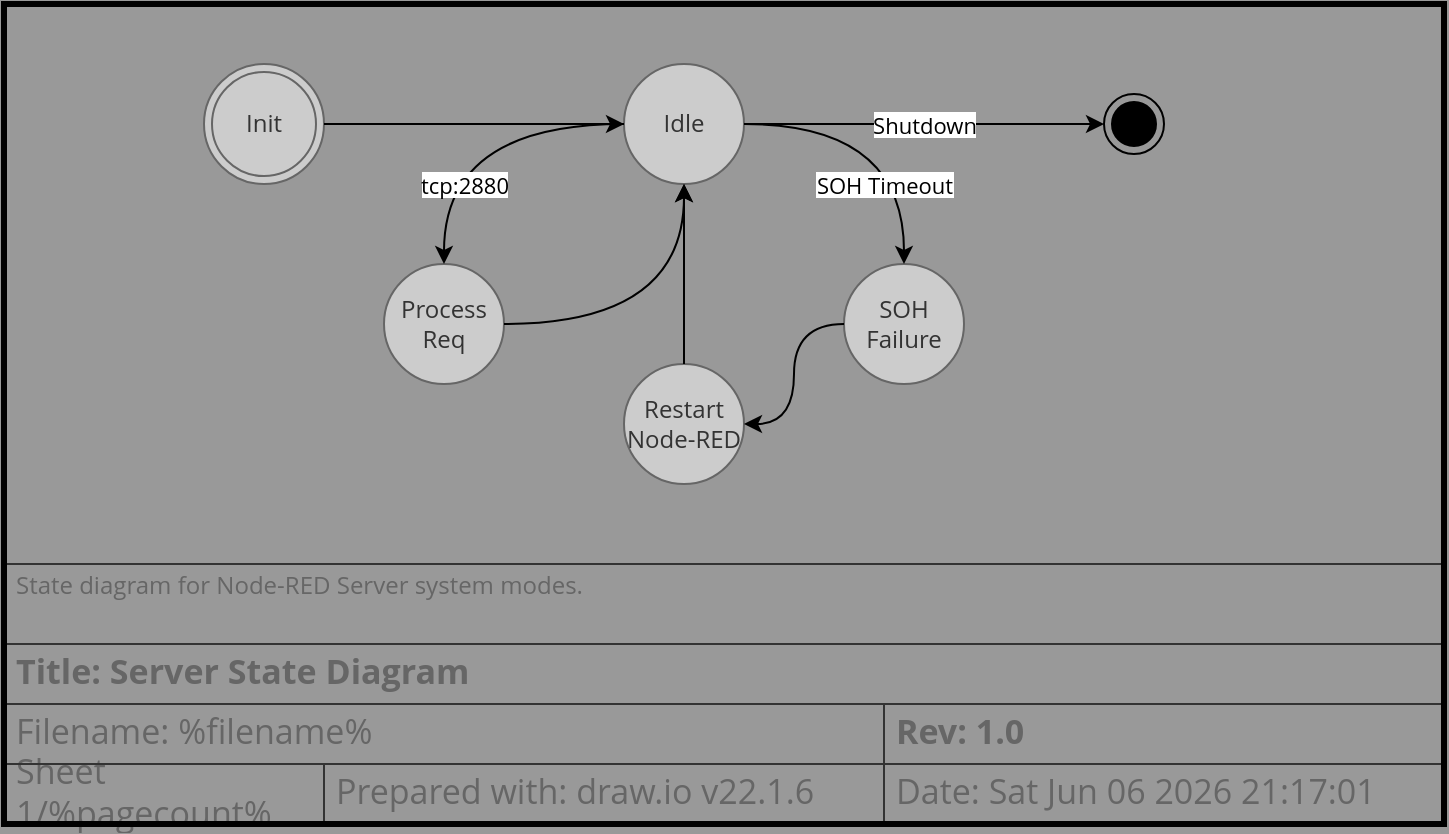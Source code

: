 <mxfile version="22.1.16" type="device">
  <diagram name="Server State Diagram" id="fo18u6Ch1KVScq3Fo-Wy">
    <mxGraphModel dx="1106" dy="1219" grid="1" gridSize="10" guides="1" tooltips="1" connect="1" arrows="1" fold="1" page="1" pageScale="1" pageWidth="800" pageHeight="350" background="#999999" math="0" shadow="0">
      <root>
        <object label="" description="State diagram for Node-RED Server system modes." rev="1.0" id="0">
          <mxCell />
        </object>
        <object label="Title Block" id="1">
          <mxCell style="locked=1;" parent="0" />
        </object>
        <mxCell id="h7L3MlKvrl_dhOmhB3lf-10" value="Prepared with: draw.io v22.1.6" style="strokeWidth=1;shadow=0;dashed=0;align=center;html=1;shape=mxgraph.mockup.text.textBox;fontColor=#666666;align=left;fontSize=17;spacingLeft=4;spacingTop=-3;whiteSpace=wrap;strokeColor=#333333;mainText=;fillColor=none;fontFamily=Open Sans;movable=1;resizable=1;rotatable=1;deletable=1;editable=1;locked=0;connectable=1;" parent="1" vertex="1">
          <mxGeometry x="220" y="300" width="280" height="30" as="geometry" />
        </mxCell>
        <object label="&lt;div align=&quot;left&quot;&gt;Sheet %pagenumber%/%pagecount%&lt;/div&gt;" placeholders="1" id="h7L3MlKvrl_dhOmhB3lf-12">
          <mxCell style="strokeWidth=1;shadow=0;dashed=0;align=left;html=1;shape=mxgraph.mockup.text.textBox;fontColor=#666666;align=left;fontSize=17;spacingLeft=4;spacingTop=-3;whiteSpace=wrap;strokeColor=#333333;mainText=;fillColor=none;fontFamily=Open Sans;movable=1;resizable=1;rotatable=1;deletable=1;editable=1;locked=0;connectable=1;" parent="1" vertex="1">
            <mxGeometry x="60" y="300" width="160" height="30" as="geometry" />
          </mxCell>
        </object>
        <object label="Date: &lt;font style=&quot;font-size: 17px;&quot;&gt;%date{ddd mmm dd yyyy HH:MM:ss}%&lt;/font&gt;" placeholders="1" id="h7L3MlKvrl_dhOmhB3lf-13">
          <mxCell style="strokeWidth=1;shadow=0;dashed=0;align=center;html=1;shape=mxgraph.mockup.text.textBox;fontColor=#666666;align=left;fontSize=17;spacingLeft=4;spacingTop=-3;whiteSpace=wrap;strokeColor=#333333;mainText=;fillColor=none;fontFamily=Open Sans;movable=1;resizable=1;rotatable=1;deletable=1;editable=1;locked=0;connectable=1;" parent="1" vertex="1">
            <mxGeometry x="500" y="300" width="280" height="30" as="geometry" />
          </mxCell>
        </object>
        <object label="&lt;b&gt;Title: %page%&lt;/b&gt;" placeholders="1" id="h7L3MlKvrl_dhOmhB3lf-14">
          <mxCell style="strokeWidth=1;shadow=0;dashed=0;align=center;html=1;shape=mxgraph.mockup.text.textBox;fontColor=#666666;align=left;fontSize=17;spacingLeft=4;spacingTop=-3;whiteSpace=wrap;strokeColor=#333333;mainText=;fillColor=none;fontFamily=Open Sans;movable=1;resizable=1;rotatable=1;deletable=1;editable=1;locked=0;connectable=1;" parent="1" vertex="1">
            <mxGeometry x="60" y="240" width="720" height="30" as="geometry" />
          </mxCell>
        </object>
        <object label="Filename: %filename%" placeholders="1" id="h7L3MlKvrl_dhOmhB3lf-15">
          <mxCell style="strokeWidth=1;shadow=0;dashed=0;align=center;html=1;shape=mxgraph.mockup.text.textBox;fontColor=#666666;align=left;fontSize=17;spacingLeft=4;spacingTop=-3;whiteSpace=wrap;strokeColor=#333333;mainText=;fillColor=none;fontFamily=Open Sans;movable=1;resizable=1;rotatable=1;deletable=1;editable=1;locked=0;connectable=1;" parent="1" vertex="1">
            <mxGeometry x="60" y="270" width="440" height="30" as="geometry" />
          </mxCell>
        </object>
        <object label="&lt;div align=&quot;left&quot;&gt;%description%&lt;/div&gt;" placeholders="1" id="h7L3MlKvrl_dhOmhB3lf-16">
          <mxCell style="strokeWidth=1;shadow=0;dashed=0;html=1;shape=mxgraph.mockup.text.textBox;fontColor=#666666;align=left;verticalAlign=top;fontSize=12;spacingLeft=4;spacingTop=-3;whiteSpace=wrap;strokeColor=#333333;mainText=;fillColor=none;fontFamily=Open Sans;movable=1;resizable=1;rotatable=1;deletable=1;editable=1;locked=0;connectable=1;" parent="1" vertex="1">
            <mxGeometry x="60" y="200" width="720" height="40" as="geometry" />
          </mxCell>
        </object>
        <object label="&lt;b&gt;Rev: %rev%&lt;br&gt;&lt;/b&gt;" placeholders="1" id="EyKvBmyPNv_MzgSUc5b6-1">
          <mxCell style="strokeWidth=1;shadow=0;dashed=0;align=center;html=1;shape=mxgraph.mockup.text.textBox;fontColor=#666666;align=left;fontSize=17;spacingLeft=4;spacingTop=-3;whiteSpace=wrap;strokeColor=#333333;mainText=;fillColor=none;fontFamily=Open Sans;movable=1;resizable=1;rotatable=1;deletable=1;editable=1;locked=0;connectable=1;" parent="1" vertex="1">
            <mxGeometry x="500" y="270" width="280" height="30" as="geometry" />
          </mxCell>
        </object>
        <object label="Drawing Frame" id="2jkEU8j2_UPUL1MGRyPS-1">
          <mxCell style="locked=1;" parent="0" />
        </object>
        <mxCell id="2jkEU8j2_UPUL1MGRyPS-2" value="" style="rounded=0;whiteSpace=wrap;html=1;fillColor=none;strokeWidth=3;movable=1;resizable=1;rotatable=1;deletable=1;editable=1;locked=0;connectable=1;" parent="2jkEU8j2_UPUL1MGRyPS-1" vertex="1">
          <mxGeometry x="60" y="-80" width="720" height="410" as="geometry" />
        </mxCell>
        <object label="Document" id="NbdiYjX3MhI7OpqD2NvG-1">
          <mxCell parent="0" />
        </object>
        <mxCell id="hTzr3CFl4ioeJvV2ZkVr-29" value="Shutdown" style="edgeStyle=orthogonalEdgeStyle;rounded=0;orthogonalLoop=1;jettySize=auto;html=1;curved=1;fontFamily=Open Sans;" parent="NbdiYjX3MhI7OpqD2NvG-1" source="4gLXoZRQk5t0NSfKE6RM-2" target="hTzr3CFl4ioeJvV2ZkVr-3" edge="1">
          <mxGeometry relative="1" as="geometry">
            <mxPoint x="370" y="115" as="sourcePoint" />
          </mxGeometry>
        </mxCell>
        <mxCell id="hTzr3CFl4ioeJvV2ZkVr-3" value="" style="ellipse;html=1;shape=endState;fillColor=strokeColor;verticalAlign=top;labelPosition=center;verticalLabelPosition=bottom;align=center;fontFamily=Open Sans;" parent="NbdiYjX3MhI7OpqD2NvG-1" vertex="1">
          <mxGeometry x="610" y="-35" width="30" height="30" as="geometry" />
        </mxCell>
        <mxCell id="hTzr3CFl4ioeJvV2ZkVr-4" value="Process&lt;br&gt;Req" style="shape=ellipse;html=1;dashed=0;whiteSpace=wrap;aspect=fixed;perimeter=ellipsePerimeter;fontFamily=Open Sans;fillColor=#CCCCCC;fontColor=#333333;strokeColor=#666666;" parent="NbdiYjX3MhI7OpqD2NvG-1" vertex="1">
          <mxGeometry x="250" y="50" width="60" height="60" as="geometry" />
        </mxCell>
        <mxCell id="4gLXoZRQk5t0NSfKE6RM-1" value="Init" style="ellipse;shape=doubleEllipse;html=1;dashed=0;whiteSpace=wrap;aspect=fixed;fontFamily=Open Sans;fillColor=#CCCCCC;fontColor=#333333;strokeColor=#666666;" vertex="1" parent="NbdiYjX3MhI7OpqD2NvG-1">
          <mxGeometry x="160" y="-50" width="60" height="60" as="geometry" />
        </mxCell>
        <mxCell id="4gLXoZRQk5t0NSfKE6RM-2" value="Idle" style="shape=ellipse;html=1;dashed=0;whiteSpace=wrap;aspect=fixed;perimeter=ellipsePerimeter;fontFamily=Open Sans;fillColor=#CCCCCC;fontColor=#333333;strokeColor=#666666;" vertex="1" parent="NbdiYjX3MhI7OpqD2NvG-1">
          <mxGeometry x="370" y="-50" width="60" height="60" as="geometry" />
        </mxCell>
        <mxCell id="4gLXoZRQk5t0NSfKE6RM-3" value="" style="edgeStyle=orthogonalEdgeStyle;rounded=0;orthogonalLoop=1;jettySize=auto;html=1;curved=1;fontFamily=Open Sans;" edge="1" parent="NbdiYjX3MhI7OpqD2NvG-1" source="4gLXoZRQk5t0NSfKE6RM-1" target="4gLXoZRQk5t0NSfKE6RM-2">
          <mxGeometry relative="1" as="geometry">
            <mxPoint x="680" y="115" as="sourcePoint" />
            <mxPoint x="770" y="155" as="targetPoint" />
          </mxGeometry>
        </mxCell>
        <mxCell id="4gLXoZRQk5t0NSfKE6RM-4" value="tcp:2880" style="edgeStyle=orthogonalEdgeStyle;rounded=0;orthogonalLoop=1;jettySize=auto;html=1;curved=1;fontFamily=Open Sans;" edge="1" parent="NbdiYjX3MhI7OpqD2NvG-1" source="4gLXoZRQk5t0NSfKE6RM-2" target="hTzr3CFl4ioeJvV2ZkVr-4">
          <mxGeometry x="0.5" y="10" relative="1" as="geometry">
            <mxPoint as="offset" />
            <mxPoint x="410" y="255" as="sourcePoint" />
            <mxPoint x="470" y="305" as="targetPoint" />
          </mxGeometry>
        </mxCell>
        <mxCell id="4gLXoZRQk5t0NSfKE6RM-5" value="" style="edgeStyle=orthogonalEdgeStyle;rounded=0;orthogonalLoop=1;jettySize=auto;html=1;curved=1;fontFamily=Open Sans;" edge="1" parent="NbdiYjX3MhI7OpqD2NvG-1" source="hTzr3CFl4ioeJvV2ZkVr-4" target="4gLXoZRQk5t0NSfKE6RM-2">
          <mxGeometry relative="1" as="geometry">
            <mxPoint x="320" y="-70" as="sourcePoint" />
            <mxPoint x="380" y="-10" as="targetPoint" />
          </mxGeometry>
        </mxCell>
        <mxCell id="4gLXoZRQk5t0NSfKE6RM-6" value="SOH Failure" style="shape=ellipse;html=1;dashed=0;whiteSpace=wrap;aspect=fixed;perimeter=ellipsePerimeter;fontFamily=Open Sans;fillColor=#CCCCCC;fontColor=#333333;strokeColor=#666666;" vertex="1" parent="NbdiYjX3MhI7OpqD2NvG-1">
          <mxGeometry x="480" y="50" width="60" height="60" as="geometry" />
        </mxCell>
        <mxCell id="4gLXoZRQk5t0NSfKE6RM-7" value="SOH Timeout" style="edgeStyle=orthogonalEdgeStyle;rounded=0;orthogonalLoop=1;jettySize=auto;html=1;curved=1;fontFamily=Open Sans;" edge="1" parent="NbdiYjX3MhI7OpqD2NvG-1" source="4gLXoZRQk5t0NSfKE6RM-2" target="4gLXoZRQk5t0NSfKE6RM-6">
          <mxGeometry x="0.467" y="-10" relative="1" as="geometry">
            <mxPoint x="340" y="90" as="sourcePoint" />
            <mxPoint x="410" y="20" as="targetPoint" />
            <mxPoint as="offset" />
          </mxGeometry>
        </mxCell>
        <mxCell id="4gLXoZRQk5t0NSfKE6RM-10" value="Restart&lt;br&gt;Node-RED" style="shape=ellipse;html=1;dashed=0;whiteSpace=wrap;aspect=fixed;perimeter=ellipsePerimeter;fontFamily=Open Sans;fillColor=#CCCCCC;fontColor=#333333;strokeColor=#666666;" vertex="1" parent="NbdiYjX3MhI7OpqD2NvG-1">
          <mxGeometry x="370" y="100" width="60" height="60" as="geometry" />
        </mxCell>
        <mxCell id="4gLXoZRQk5t0NSfKE6RM-11" value="" style="edgeStyle=orthogonalEdgeStyle;rounded=0;orthogonalLoop=1;jettySize=auto;html=1;curved=1;fontFamily=Open Sans;entryX=1;entryY=0.5;entryDx=0;entryDy=0;" edge="1" parent="NbdiYjX3MhI7OpqD2NvG-1" source="4gLXoZRQk5t0NSfKE6RM-6" target="4gLXoZRQk5t0NSfKE6RM-10">
          <mxGeometry relative="1" as="geometry">
            <mxPoint x="440" y="-10" as="sourcePoint" />
            <mxPoint x="565" y="-55" as="targetPoint" />
          </mxGeometry>
        </mxCell>
        <mxCell id="4gLXoZRQk5t0NSfKE6RM-12" value="" style="edgeStyle=orthogonalEdgeStyle;rounded=0;orthogonalLoop=1;jettySize=auto;html=1;curved=1;fontFamily=Open Sans;" edge="1" parent="NbdiYjX3MhI7OpqD2NvG-1" source="4gLXoZRQk5t0NSfKE6RM-10" target="4gLXoZRQk5t0NSfKE6RM-2">
          <mxGeometry relative="1" as="geometry">
            <mxPoint x="340" y="90" as="sourcePoint" />
            <mxPoint x="410" y="20" as="targetPoint" />
          </mxGeometry>
        </mxCell>
      </root>
    </mxGraphModel>
  </diagram>
</mxfile>
